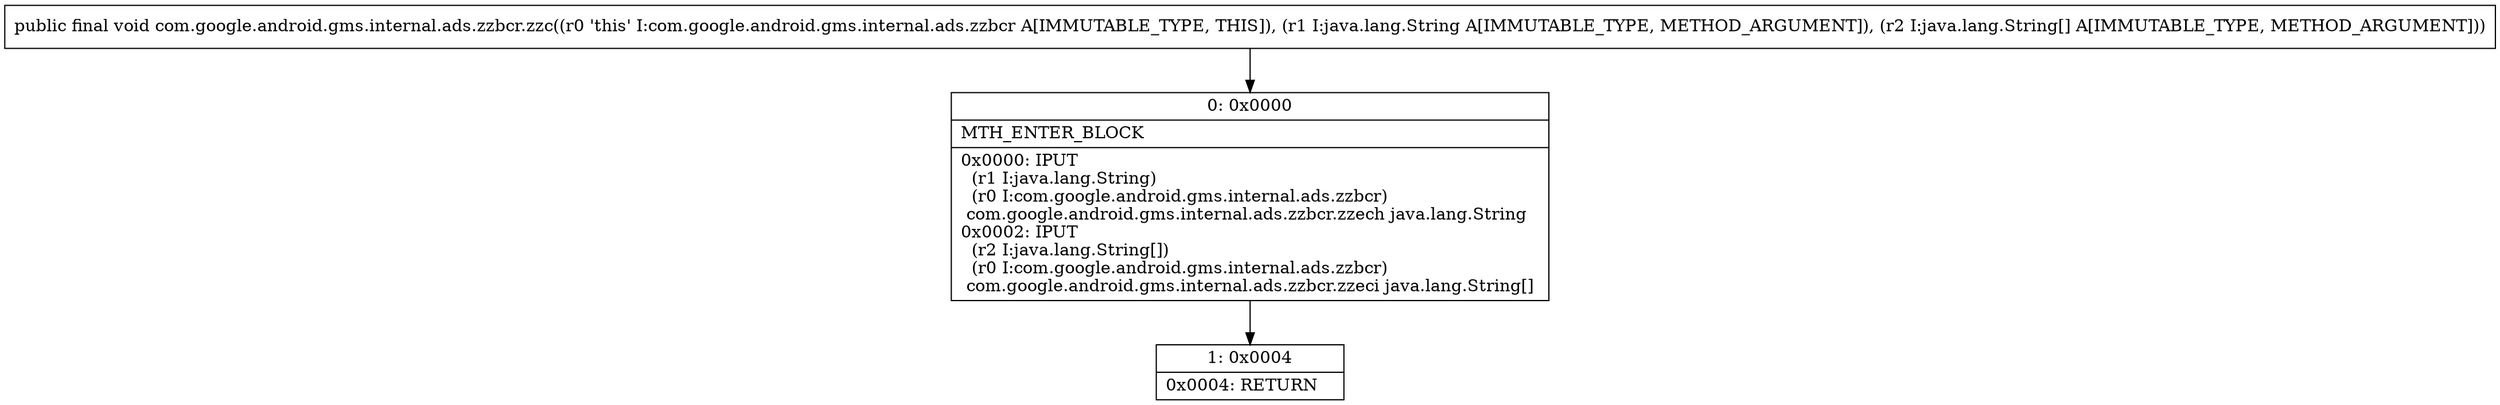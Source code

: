 digraph "CFG forcom.google.android.gms.internal.ads.zzbcr.zzc(Ljava\/lang\/String;[Ljava\/lang\/String;)V" {
Node_0 [shape=record,label="{0\:\ 0x0000|MTH_ENTER_BLOCK\l|0x0000: IPUT  \l  (r1 I:java.lang.String)\l  (r0 I:com.google.android.gms.internal.ads.zzbcr)\l com.google.android.gms.internal.ads.zzbcr.zzech java.lang.String \l0x0002: IPUT  \l  (r2 I:java.lang.String[])\l  (r0 I:com.google.android.gms.internal.ads.zzbcr)\l com.google.android.gms.internal.ads.zzbcr.zzeci java.lang.String[] \l}"];
Node_1 [shape=record,label="{1\:\ 0x0004|0x0004: RETURN   \l}"];
MethodNode[shape=record,label="{public final void com.google.android.gms.internal.ads.zzbcr.zzc((r0 'this' I:com.google.android.gms.internal.ads.zzbcr A[IMMUTABLE_TYPE, THIS]), (r1 I:java.lang.String A[IMMUTABLE_TYPE, METHOD_ARGUMENT]), (r2 I:java.lang.String[] A[IMMUTABLE_TYPE, METHOD_ARGUMENT])) }"];
MethodNode -> Node_0;
Node_0 -> Node_1;
}

